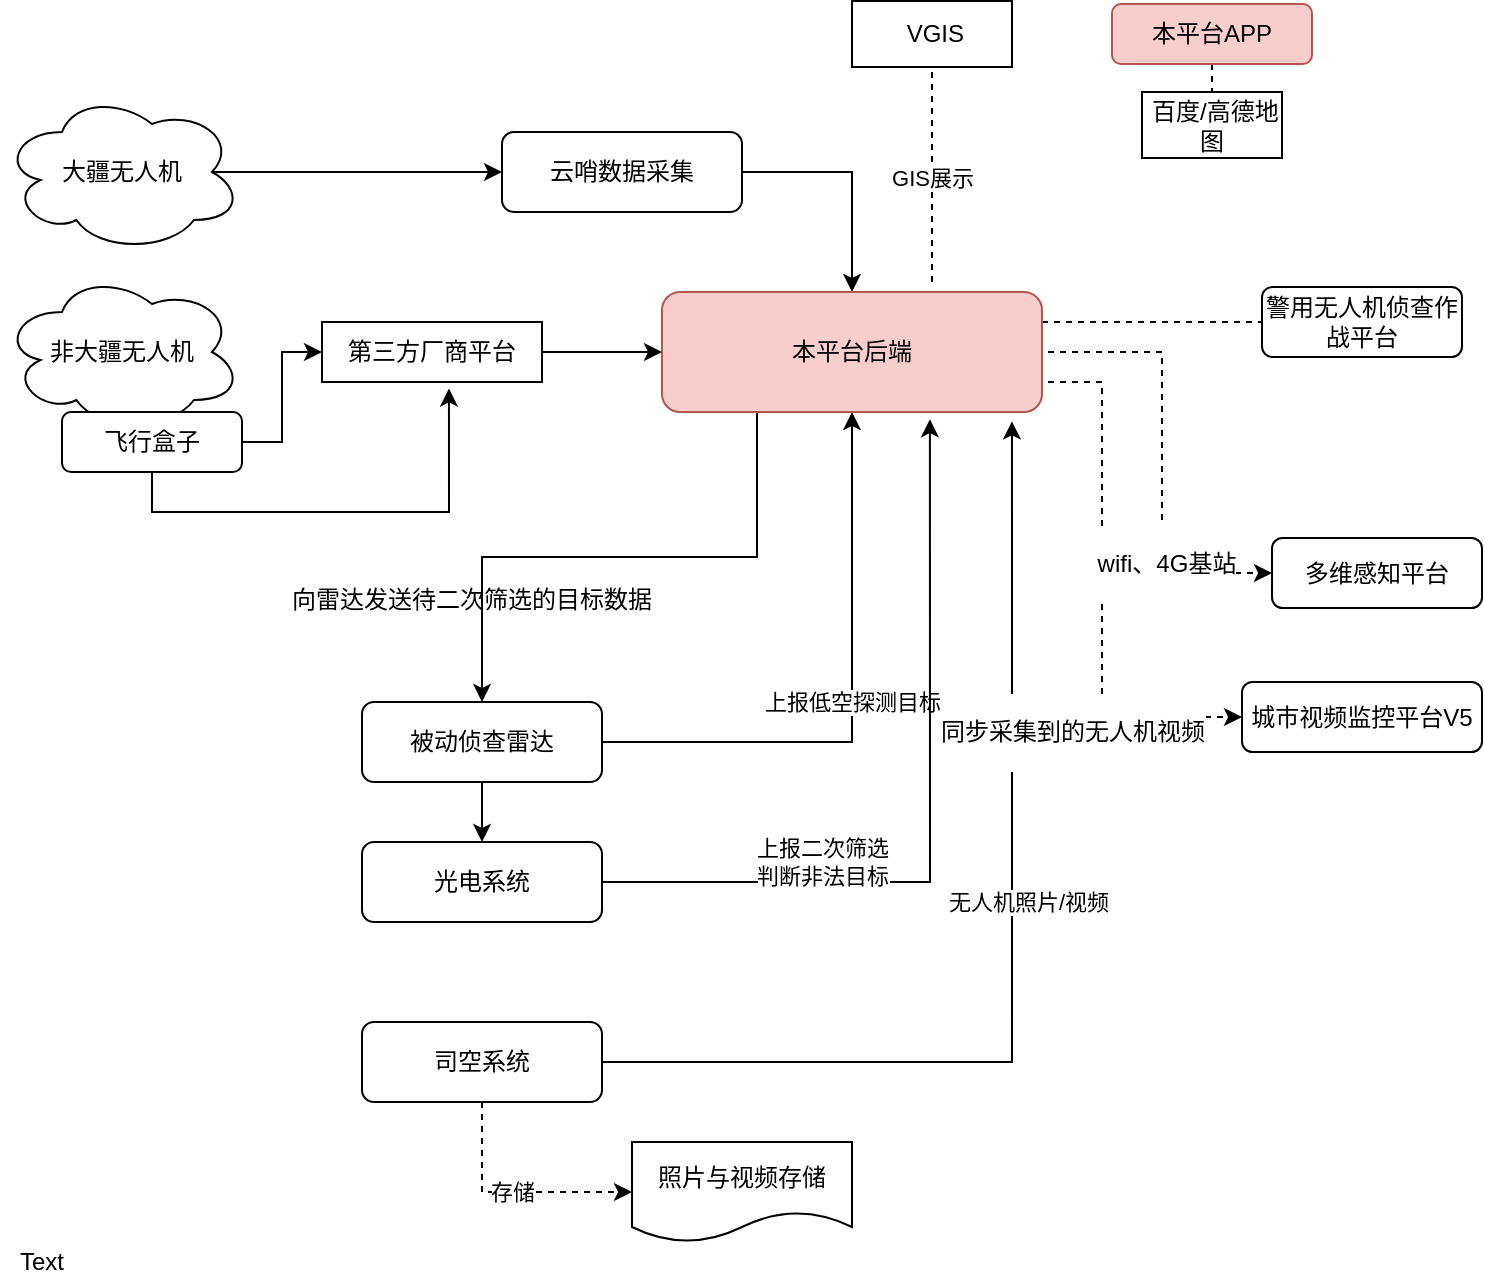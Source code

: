 <mxfile version="10.6.2" type="github"><diagram id="ZXbhY7CVpI-BIAMXs6bf" name="Page-1"><mxGraphModel dx="897" dy="469" grid="1" gridSize="10" guides="1" tooltips="1" connect="1" arrows="1" fold="1" page="1" pageScale="1" pageWidth="827" pageHeight="1169" math="0" shadow="0"><root><mxCell id="0"/><mxCell id="1" parent="0"/><mxCell id="JGGShvwqFwPRQf4y87TC-14" style="edgeStyle=orthogonalEdgeStyle;rounded=0;orthogonalLoop=1;jettySize=auto;html=1;exitX=0.875;exitY=0.5;exitDx=0;exitDy=0;exitPerimeter=0;" parent="1" source="JGGShvwqFwPRQf4y87TC-1" target="JGGShvwqFwPRQf4y87TC-2" edge="1"><mxGeometry relative="1" as="geometry"/></mxCell><mxCell id="JGGShvwqFwPRQf4y87TC-1" value="大疆无人机" style="ellipse;shape=cloud;whiteSpace=wrap;html=1;" parent="1" vertex="1"><mxGeometry x="60" y="55" width="120" height="80" as="geometry"/></mxCell><mxCell id="JGGShvwqFwPRQf4y87TC-13" style="edgeStyle=orthogonalEdgeStyle;rounded=0;orthogonalLoop=1;jettySize=auto;html=1;exitX=1;exitY=0.5;exitDx=0;exitDy=0;entryX=0.5;entryY=0;entryDx=0;entryDy=0;" parent="1" source="JGGShvwqFwPRQf4y87TC-2" target="JGGShvwqFwPRQf4y87TC-8" edge="1"><mxGeometry relative="1" as="geometry"/></mxCell><mxCell id="JGGShvwqFwPRQf4y87TC-2" value="云哨数据采集" style="rounded=1;whiteSpace=wrap;html=1;" parent="1" vertex="1"><mxGeometry x="310" y="75" width="120" height="40" as="geometry"/></mxCell><mxCell id="SJN7MPmhMZ1LIdw3ViLj-1" value="上报低空探测目标" style="edgeStyle=orthogonalEdgeStyle;rounded=0;orthogonalLoop=1;jettySize=auto;html=1;entryX=0.5;entryY=1;entryDx=0;entryDy=0;" edge="1" parent="1" source="JGGShvwqFwPRQf4y87TC-3" target="JGGShvwqFwPRQf4y87TC-8"><mxGeometry relative="1" as="geometry"/></mxCell><mxCell id="SJN7MPmhMZ1LIdw3ViLj-4" style="edgeStyle=orthogonalEdgeStyle;rounded=0;orthogonalLoop=1;jettySize=auto;html=1;exitX=0.5;exitY=1;exitDx=0;exitDy=0;entryX=0.5;entryY=0;entryDx=0;entryDy=0;" edge="1" parent="1" source="JGGShvwqFwPRQf4y87TC-3" target="JGGShvwqFwPRQf4y87TC-4"><mxGeometry relative="1" as="geometry"/></mxCell><mxCell id="JGGShvwqFwPRQf4y87TC-3" value="被动侦查雷达" style="rounded=1;whiteSpace=wrap;html=1;" parent="1" vertex="1"><mxGeometry x="240" y="360" width="120" height="40" as="geometry"/></mxCell><mxCell id="SJN7MPmhMZ1LIdw3ViLj-3" value="上报二次筛选&lt;br&gt;判断非法目标" style="edgeStyle=orthogonalEdgeStyle;rounded=0;orthogonalLoop=1;jettySize=auto;html=1;exitX=1;exitY=0.5;exitDx=0;exitDy=0;entryX=0.705;entryY=1.06;entryDx=0;entryDy=0;entryPerimeter=0;" edge="1" parent="1" source="JGGShvwqFwPRQf4y87TC-4" target="JGGShvwqFwPRQf4y87TC-8"><mxGeometry x="-0.443" y="10" relative="1" as="geometry"><mxPoint as="offset"/></mxGeometry></mxCell><mxCell id="JGGShvwqFwPRQf4y87TC-4" value="光电系统" style="rounded=1;whiteSpace=wrap;html=1;" parent="1" vertex="1"><mxGeometry x="240" y="430" width="120" height="40" as="geometry"/></mxCell><mxCell id="SJN7MPmhMZ1LIdw3ViLj-2" value="无人机照片/视频" style="edgeStyle=orthogonalEdgeStyle;rounded=0;orthogonalLoop=1;jettySize=auto;html=1;exitX=1;exitY=0.5;exitDx=0;exitDy=0;entryX=0.921;entryY=1.078;entryDx=0;entryDy=0;entryPerimeter=0;" edge="1" parent="1" source="JGGShvwqFwPRQf4y87TC-5" target="JGGShvwqFwPRQf4y87TC-8"><mxGeometry x="-0.342" y="40" relative="1" as="geometry"><mxPoint x="40" y="-40" as="offset"/></mxGeometry></mxCell><mxCell id="SJN7MPmhMZ1LIdw3ViLj-8" value="存储" style="edgeStyle=orthogonalEdgeStyle;rounded=0;orthogonalLoop=1;jettySize=auto;html=1;exitX=0.5;exitY=1;exitDx=0;exitDy=0;entryX=0;entryY=0.5;entryDx=0;entryDy=0;dashed=1;" edge="1" parent="1" source="JGGShvwqFwPRQf4y87TC-5" target="SJN7MPmhMZ1LIdw3ViLj-7"><mxGeometry relative="1" as="geometry"/></mxCell><mxCell id="JGGShvwqFwPRQf4y87TC-5" value="司空系统" style="rounded=1;whiteSpace=wrap;html=1;" parent="1" vertex="1"><mxGeometry x="240" y="520" width="120" height="40" as="geometry"/></mxCell><mxCell id="JGGShvwqFwPRQf4y87TC-6" value="非大疆无人机" style="ellipse;shape=cloud;whiteSpace=wrap;html=1;" parent="1" vertex="1"><mxGeometry x="60" y="145" width="120" height="80" as="geometry"/></mxCell><mxCell id="JGGShvwqFwPRQf4y87TC-10" style="edgeStyle=orthogonalEdgeStyle;rounded=0;orthogonalLoop=1;jettySize=auto;html=1;exitX=1;exitY=0.5;exitDx=0;exitDy=0;entryX=0;entryY=0.5;entryDx=0;entryDy=0;" parent="1" source="JGGShvwqFwPRQf4y87TC-7" target="JGGShvwqFwPRQf4y87TC-9" edge="1"><mxGeometry relative="1" as="geometry"/></mxCell><mxCell id="JGGShvwqFwPRQf4y87TC-11" style="edgeStyle=orthogonalEdgeStyle;rounded=0;orthogonalLoop=1;jettySize=auto;html=1;exitX=0.5;exitY=1;exitDx=0;exitDy=0;entryX=0.577;entryY=1.107;entryDx=0;entryDy=0;entryPerimeter=0;" parent="1" source="JGGShvwqFwPRQf4y87TC-7" target="JGGShvwqFwPRQf4y87TC-9" edge="1"><mxGeometry relative="1" as="geometry"/></mxCell><mxCell id="JGGShvwqFwPRQf4y87TC-7" value="飞行盒子" style="rounded=1;whiteSpace=wrap;html=1;" parent="1" vertex="1"><mxGeometry x="90" y="215" width="90" height="30" as="geometry"/></mxCell><mxCell id="SJN7MPmhMZ1LIdw3ViLj-6" style="edgeStyle=orthogonalEdgeStyle;rounded=0;orthogonalLoop=1;jettySize=auto;html=1;exitX=0.25;exitY=1;exitDx=0;exitDy=0;entryX=0.5;entryY=0;entryDx=0;entryDy=0;" edge="1" parent="1" source="JGGShvwqFwPRQf4y87TC-8" target="JGGShvwqFwPRQf4y87TC-3"><mxGeometry relative="1" as="geometry"/></mxCell><mxCell id="SJN7MPmhMZ1LIdw3ViLj-11" style="edgeStyle=orthogonalEdgeStyle;rounded=0;orthogonalLoop=1;jettySize=auto;html=1;exitX=1;exitY=0.5;exitDx=0;exitDy=0;entryX=0;entryY=0.5;entryDx=0;entryDy=0;dashed=1;" edge="1" parent="1" source="JGGShvwqFwPRQf4y87TC-8" target="SJN7MPmhMZ1LIdw3ViLj-10"><mxGeometry relative="1" as="geometry"><Array as="points"><mxPoint x="580" y="200"/><mxPoint x="610" y="200"/><mxPoint x="610" y="368"/></Array></mxGeometry></mxCell><mxCell id="SJN7MPmhMZ1LIdw3ViLj-12" value="&lt;p&gt;&lt;span&gt;&lt;font face=&quot;宋体&quot;&gt;同步采集到的无人机视频&lt;/font&gt;&lt;/span&gt;&lt;/p&gt;" style="text;html=1;resizable=0;points=[];align=center;verticalAlign=middle;labelBackgroundColor=#ffffff;" vertex="1" connectable="0" parent="SJN7MPmhMZ1LIdw3ViLj-11"><mxGeometry x="0.2" y="-1" relative="1" as="geometry"><mxPoint x="-14" y="50" as="offset"/></mxGeometry></mxCell><mxCell id="SJN7MPmhMZ1LIdw3ViLj-19" style="edgeStyle=orthogonalEdgeStyle;rounded=0;orthogonalLoop=1;jettySize=auto;html=1;exitX=1;exitY=0.25;exitDx=0;exitDy=0;dashed=1;entryX=0;entryY=0.5;entryDx=0;entryDy=0;" edge="1" parent="1" source="JGGShvwqFwPRQf4y87TC-8" target="SJN7MPmhMZ1LIdw3ViLj-18"><mxGeometry relative="1" as="geometry"><Array as="points"><mxPoint x="580" y="185"/><mxPoint x="640" y="185"/><mxPoint x="640" y="296"/></Array></mxGeometry></mxCell><mxCell id="SJN7MPmhMZ1LIdw3ViLj-20" value="&lt;p&gt;&lt;span&gt;w&lt;/span&gt;&lt;span&gt;ifi&lt;/span&gt;&lt;span&gt;&lt;font face=&quot;宋体&quot;&gt;、&lt;/font&gt;4&lt;/span&gt;&lt;span&gt;G&lt;/span&gt;&lt;span&gt;&lt;font face=&quot;宋体&quot;&gt;基站&lt;/font&gt;&lt;/span&gt;&lt;/p&gt;" style="text;html=1;resizable=0;points=[];align=center;verticalAlign=middle;labelBackgroundColor=#ffffff;" vertex="1" connectable="0" parent="SJN7MPmhMZ1LIdw3ViLj-19"><mxGeometry x="0.505" y="2" relative="1" as="geometry"><mxPoint as="offset"/></mxGeometry></mxCell><mxCell id="SJN7MPmhMZ1LIdw3ViLj-22" value="GIS展示" style="edgeStyle=orthogonalEdgeStyle;rounded=0;orthogonalLoop=1;jettySize=auto;html=1;dashed=1;endArrow=none;endFill=0;" edge="1" parent="1"><mxGeometry relative="1" as="geometry"><mxPoint x="525" y="150" as="sourcePoint"/><mxPoint x="525" y="45" as="targetPoint"/></mxGeometry></mxCell><mxCell id="SJN7MPmhMZ1LIdw3ViLj-24" style="edgeStyle=orthogonalEdgeStyle;rounded=0;orthogonalLoop=1;jettySize=auto;html=1;exitX=1;exitY=0.25;exitDx=0;exitDy=0;dashed=1;endArrow=none;endFill=0;" edge="1" parent="1" source="JGGShvwqFwPRQf4y87TC-8" target="SJN7MPmhMZ1LIdw3ViLj-23"><mxGeometry relative="1" as="geometry"/></mxCell><mxCell id="JGGShvwqFwPRQf4y87TC-8" value="本平台后端" style="rounded=1;whiteSpace=wrap;html=1;fillColor=#f8cecc;strokeColor=#b85450;" parent="1" vertex="1"><mxGeometry x="390" y="155" width="190" height="60" as="geometry"/></mxCell><mxCell id="JGGShvwqFwPRQf4y87TC-12" style="edgeStyle=orthogonalEdgeStyle;rounded=0;orthogonalLoop=1;jettySize=auto;html=1;exitX=1;exitY=0.5;exitDx=0;exitDy=0;" parent="1" source="JGGShvwqFwPRQf4y87TC-9" target="JGGShvwqFwPRQf4y87TC-8" edge="1"><mxGeometry relative="1" as="geometry"/></mxCell><mxCell id="JGGShvwqFwPRQf4y87TC-9" value="第三方厂商平台" style="rounded=0;whiteSpace=wrap;html=1;" parent="1" vertex="1"><mxGeometry x="220" y="170" width="110" height="30" as="geometry"/></mxCell><mxCell id="SJN7MPmhMZ1LIdw3ViLj-5" value="向雷达发送待二次筛选的目标数据" style="text;html=1;" vertex="1" parent="1"><mxGeometry x="203" y="295" width="210" height="30" as="geometry"/></mxCell><mxCell id="SJN7MPmhMZ1LIdw3ViLj-7" value="照片与视频存储" style="shape=document;whiteSpace=wrap;html=1;boundedLbl=1;" vertex="1" parent="1"><mxGeometry x="375" y="580" width="110" height="50" as="geometry"/></mxCell><mxCell id="SJN7MPmhMZ1LIdw3ViLj-10" value="&lt;p&gt;&lt;span&gt;&lt;font face=&quot;宋体&quot;&gt;城市视频监控平台&lt;/font&gt;V&lt;/span&gt;&lt;span&gt;5&lt;/span&gt;&lt;/p&gt;" style="rounded=1;whiteSpace=wrap;html=1;" vertex="1" parent="1"><mxGeometry x="680" y="350" width="120" height="35" as="geometry"/></mxCell><mxCell id="SJN7MPmhMZ1LIdw3ViLj-13" value="&amp;nbsp;VGIS" style="rounded=0;whiteSpace=wrap;html=1;" vertex="1" parent="1"><mxGeometry x="485" y="9.5" width="80" height="33" as="geometry"/></mxCell><mxCell id="SJN7MPmhMZ1LIdw3ViLj-15" value="Text" style="text;html=1;strokeColor=none;fillColor=none;align=center;verticalAlign=middle;whiteSpace=wrap;rounded=0;" vertex="1" parent="1"><mxGeometry x="60" y="630" width="40" height="20" as="geometry"/></mxCell><mxCell id="SJN7MPmhMZ1LIdw3ViLj-21" style="edgeStyle=orthogonalEdgeStyle;rounded=0;orthogonalLoop=1;jettySize=auto;html=1;exitX=0.5;exitY=1;exitDx=0;exitDy=0;entryX=0.5;entryY=0;entryDx=0;entryDy=0;dashed=1;endArrow=none;endFill=0;" edge="1" parent="1" source="SJN7MPmhMZ1LIdw3ViLj-16" target="SJN7MPmhMZ1LIdw3ViLj-17"><mxGeometry relative="1" as="geometry"/></mxCell><mxCell id="SJN7MPmhMZ1LIdw3ViLj-16" value="本平台APP" style="rounded=1;whiteSpace=wrap;html=1;fillColor=#f8cecc;strokeColor=#b85450;" vertex="1" parent="1"><mxGeometry x="615" y="11" width="100" height="30" as="geometry"/></mxCell><mxCell id="SJN7MPmhMZ1LIdw3ViLj-17" value="&amp;nbsp;百度/高德地图" style="rounded=0;whiteSpace=wrap;html=1;" vertex="1" parent="1"><mxGeometry x="630" y="55" width="70" height="33" as="geometry"/></mxCell><mxCell id="SJN7MPmhMZ1LIdw3ViLj-18" value="&lt;p&gt;&lt;span&gt;&lt;font face=&quot;宋体&quot;&gt;多维感知平台&lt;/font&gt;&lt;/span&gt;&lt;/p&gt;" style="rounded=1;whiteSpace=wrap;html=1;" vertex="1" parent="1"><mxGeometry x="695" y="278" width="105" height="35" as="geometry"/></mxCell><mxCell id="SJN7MPmhMZ1LIdw3ViLj-23" value="&lt;p&gt;&lt;span&gt;&lt;font face=&quot;宋体&quot;&gt;警用无人机侦查作战平台&lt;/font&gt;&lt;/span&gt;&lt;/p&gt;" style="rounded=1;whiteSpace=wrap;html=1;" vertex="1" parent="1"><mxGeometry x="690" y="152.5" width="100" height="35" as="geometry"/></mxCell></root></mxGraphModel></diagram></mxfile>